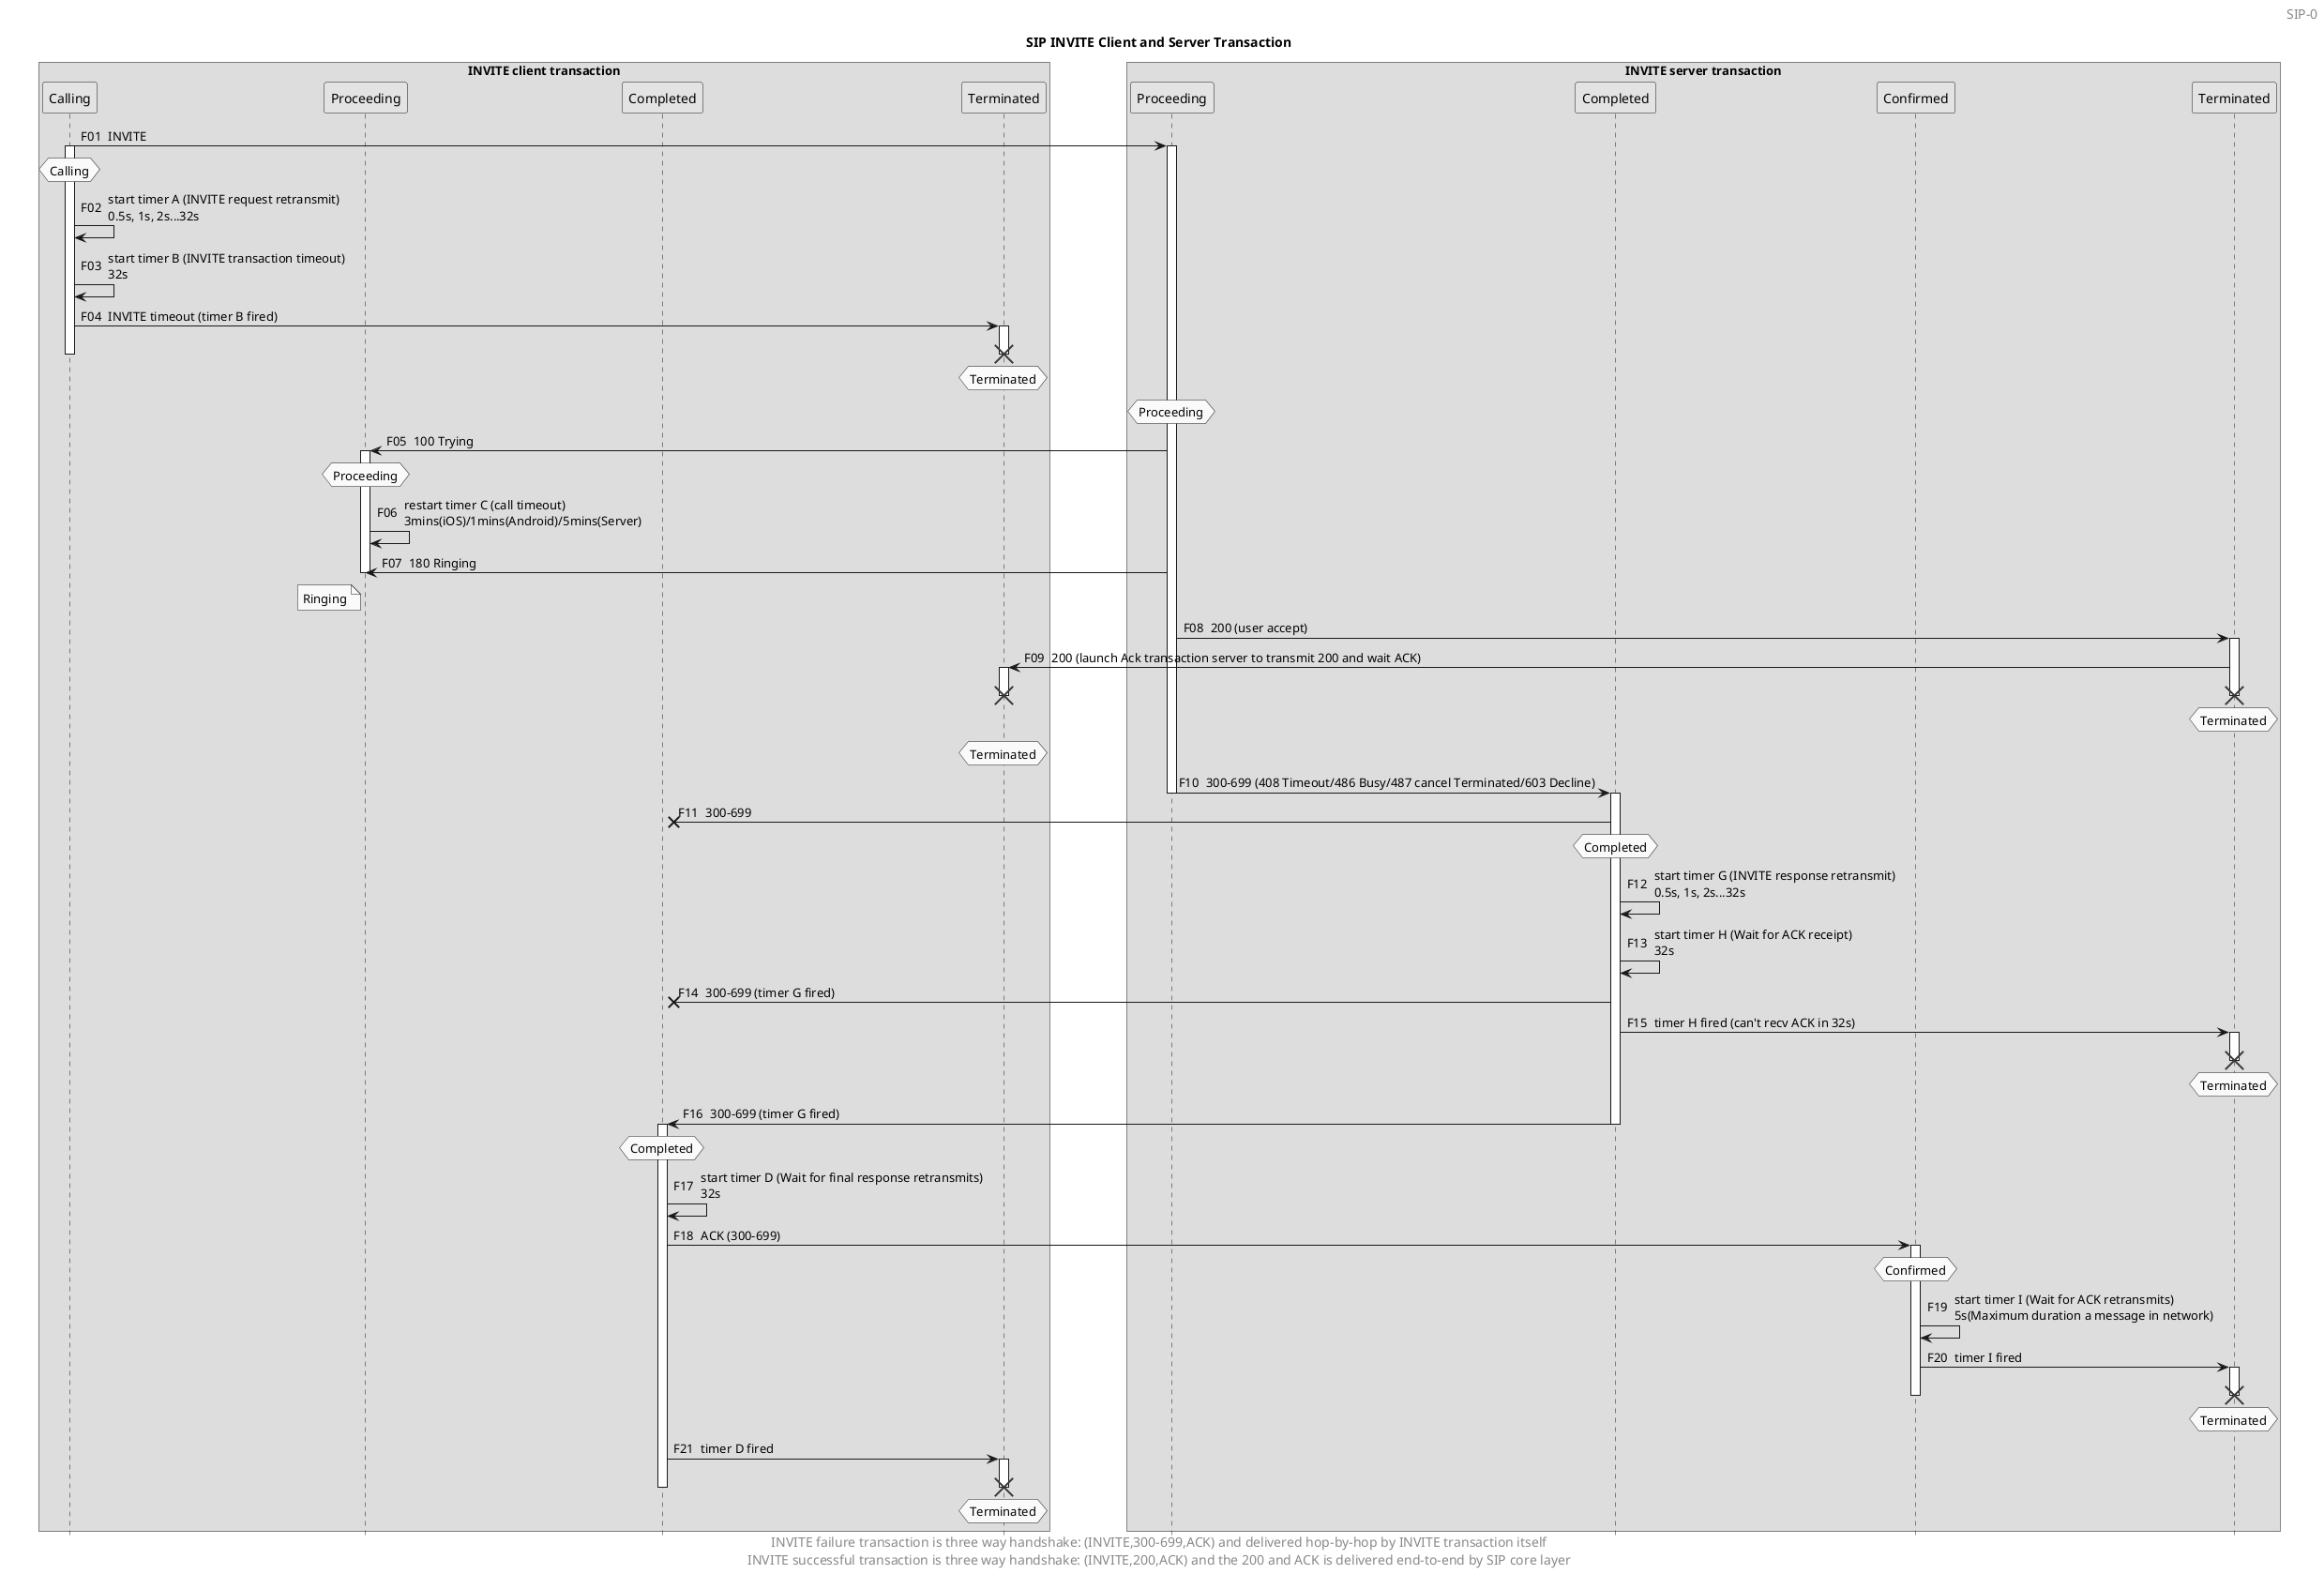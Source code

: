 @startuml
title SIP INVITE Client and Server Transaction

skinparam monochrome true
autonumber "F00 "
hide footbox
skinparam BoxPadding 40

skinparam headerFontSize 14
'skinparam headerFontColor red
header SIP-0

box "INVITE client transaction"
participant "Calling" as InviteTC_Calling
participant "Proceeding" as ITC_Proceeding
participant "Completed" as ITC_Completed
participant "Terminated" as ITC_Terminated
end box

box "INVITE server transaction"
participant "Proceeding" as ITS_Proceeding
participant "Completed" as ITS_Completed
participant "Confirmed" as ITS_Confirmed
participant "Terminated" as ITS_Terminated
end box

InviteTC_Calling -> ITS_Proceeding: INVITE
hnote over InviteTC_Calling: Calling
activate InviteTC_Calling
activate ITS_Proceeding
InviteTC_Calling -> InviteTC_Calling: start timer A (INVITE request retransmit)\n0.5s, 1s, 2s...32s
InviteTC_Calling -> InviteTC_Calling: start timer B (INVITE transaction timeout)\n32s

InviteTC_Calling -> ITC_Terminated: INVITE timeout (timer B fired)
activate ITC_Terminated
hnote over ITC_Terminated: Terminated
destroy ITC_Terminated

'InviteTC_Calling -> ITS_Proceeding: INVITE (timer A fired)
deactivate InviteTC_Calling


hnote over ITS_Proceeding: Proceeding
ITC_Proceeding <- ITS_Proceeding: 100 Trying
activate ITC_Proceeding
hnote over ITC_Proceeding: Proceeding
'note right of ITC_Proceeding: stop timer A
'note right of ITC_Proceeding: stop timer B
ITC_Proceeding -> ITC_Proceeding: restart timer C (call timeout)\n3mins(iOS)/1mins(Android)/5mins(Server)
ITC_Proceeding <- ITS_Proceeding: 180 Ringing
note left of ITC_Proceeding: Ringing
deactivate ITC_Proceeding

'== wait for HUMAN input ==
ITS_Proceeding -> ITS_Terminated: 200 (user accept)
activate ITS_Terminated
ITC_Terminated <- ITS_Terminated: 200 (launch Ack transaction server to transmit 200 and wait ACK)
hnote over ITS_Terminated: Terminated
activate ITC_Terminated
destroy ITS_Terminated
hnote over ITC_Terminated: Terminated
destroy ITC_Terminated

ITS_Proceeding -> ITS_Completed: 300-699 (408 Timeout/486 Busy/487 cancel Terminated/603 Decline)
deactivate ITS_Proceeding
activate ITS_Completed
ITC_Completed x<- ITS_Completed: 300-699
hnote over ITS_Completed: Completed
ITS_Completed -> ITS_Completed: start timer G (INVITE response retransmit)\n0.5s, 1s, 2s...32s
ITS_Completed -> ITS_Completed: start timer H (Wait for ACK receipt)\n32s

ITC_Completed x<- ITS_Completed: 300-699 (timer G fired)
ITS_Completed -> ITS_Terminated: timer H fired (can't recv ACK in 32s)
activate ITS_Terminated
hnote over ITS_Terminated: Terminated
destroy ITS_Terminated
ITC_Completed <- ITS_Completed: 300-699 (timer G fired)
deactivate ITS_Completed
activate ITC_Completed
hnote over ITC_Completed: Completed
'note right of ITC_Completed: stop timer A
'note right of ITC_Completed: stop timer B
ITC_Completed -> ITC_Completed: start timer D (Wait for final response retransmits)\n32s
ITC_Completed -> ITS_Confirmed: ACK (300-699)
hnote over ITS_Confirmed: Confirmed
activate ITS_Confirmed
'note right of ITS_Confirmed: stop timer G
'note right of ITS_Confirmed: stop timer H
ITS_Confirmed -> ITS_Confirmed: start timer I (Wait for ACK retransmits)\n5s(Maximum duration a message in network)
ITS_Confirmed -> ITS_Terminated: timer I fired
activate ITS_Terminated
deactivate ITS_Confirmed
hnote over ITS_Terminated: Terminated
destroy ITS_Terminated
ITC_Completed -> ITC_Terminated: timer D fired
activate ITC_Terminated
deactivate ITC_Completed
hnote over ITC_Terminated: Terminated
destroy ITC_Terminated

skinparam footerFontSize 14
'skinparam footerFontColor red
footer INVITE failure transaction is three way handshake: (INVITE,300-699,ACK) and delivered hop-by-hop by INVITE transaction itself\nINVITE successful transaction is three way handshake: (INVITE,200,ACK) and the 200 and ACK is delivered end-to-end by SIP core layer

@enduml